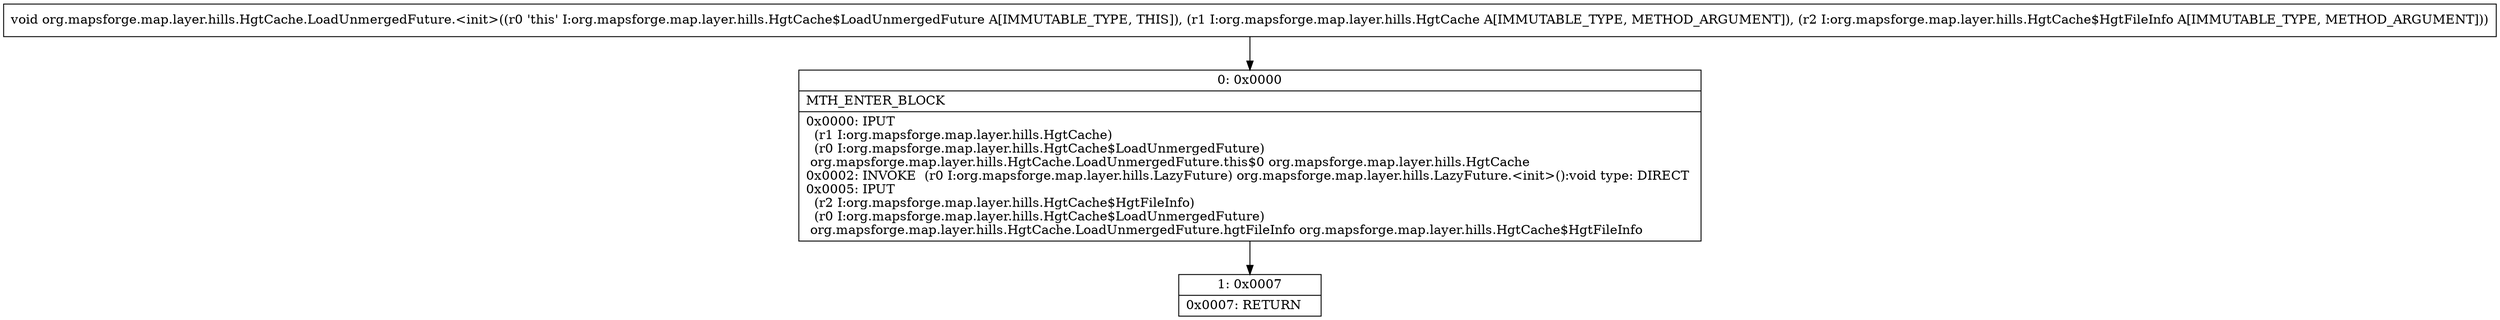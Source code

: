 digraph "CFG fororg.mapsforge.map.layer.hills.HgtCache.LoadUnmergedFuture.\<init\>(Lorg\/mapsforge\/map\/layer\/hills\/HgtCache;Lorg\/mapsforge\/map\/layer\/hills\/HgtCache$HgtFileInfo;)V" {
Node_0 [shape=record,label="{0\:\ 0x0000|MTH_ENTER_BLOCK\l|0x0000: IPUT  \l  (r1 I:org.mapsforge.map.layer.hills.HgtCache)\l  (r0 I:org.mapsforge.map.layer.hills.HgtCache$LoadUnmergedFuture)\l org.mapsforge.map.layer.hills.HgtCache.LoadUnmergedFuture.this$0 org.mapsforge.map.layer.hills.HgtCache \l0x0002: INVOKE  (r0 I:org.mapsforge.map.layer.hills.LazyFuture) org.mapsforge.map.layer.hills.LazyFuture.\<init\>():void type: DIRECT \l0x0005: IPUT  \l  (r2 I:org.mapsforge.map.layer.hills.HgtCache$HgtFileInfo)\l  (r0 I:org.mapsforge.map.layer.hills.HgtCache$LoadUnmergedFuture)\l org.mapsforge.map.layer.hills.HgtCache.LoadUnmergedFuture.hgtFileInfo org.mapsforge.map.layer.hills.HgtCache$HgtFileInfo \l}"];
Node_1 [shape=record,label="{1\:\ 0x0007|0x0007: RETURN   \l}"];
MethodNode[shape=record,label="{void org.mapsforge.map.layer.hills.HgtCache.LoadUnmergedFuture.\<init\>((r0 'this' I:org.mapsforge.map.layer.hills.HgtCache$LoadUnmergedFuture A[IMMUTABLE_TYPE, THIS]), (r1 I:org.mapsforge.map.layer.hills.HgtCache A[IMMUTABLE_TYPE, METHOD_ARGUMENT]), (r2 I:org.mapsforge.map.layer.hills.HgtCache$HgtFileInfo A[IMMUTABLE_TYPE, METHOD_ARGUMENT])) }"];
MethodNode -> Node_0;
Node_0 -> Node_1;
}

